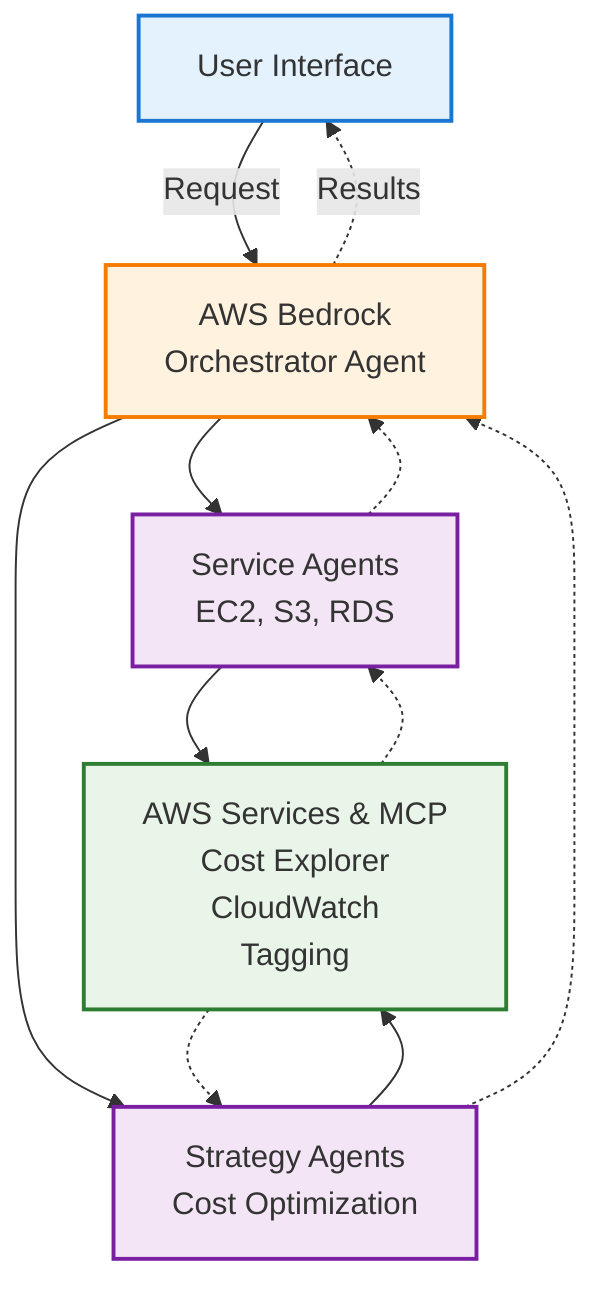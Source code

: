 graph TD
    %% Level 1: User
    A[User Interface]
    
    %% Level 2: Orchestrator
    B[AWS Bedrock<br/>Orchestrator Agent]
    
    %% Level 3: Agents
    C1[Service Agents<br/>EC2, S3, RDS]
    C2[Strategy Agents<br/>Cost Optimization]
    
    %% Level 4: AWS Services
    D[AWS Services & MCP<br/>Cost Explorer<br/>CloudWatch<br/>Tagging]
    
    %% Clean flow with minimal arrows
    A -->|Request| B
    B --> C1
    B --> C2
    C1 --> D
    C2 --> D
    D -.-> C1
    D -.-> C2
    C1 -.-> B
    C2 -.-> B
    B -.->|Results| A
    
    %% Styling
    classDef userClass fill:#e3f2fd,stroke:#1976d2,stroke-width:2px
    classDef orchestratorClass fill:#fff3e0,stroke:#f57c00,stroke-width:2px
    classDef agentClass fill:#f3e5f5,stroke:#7b1fa2,stroke-width:2px
    classDef awsClass fill:#e8f5e8,stroke:#2e7d32,stroke-width:2px
    
    class A userClass
    class B orchestratorClass
    class C1,C2 agentClass
    class D awsClass